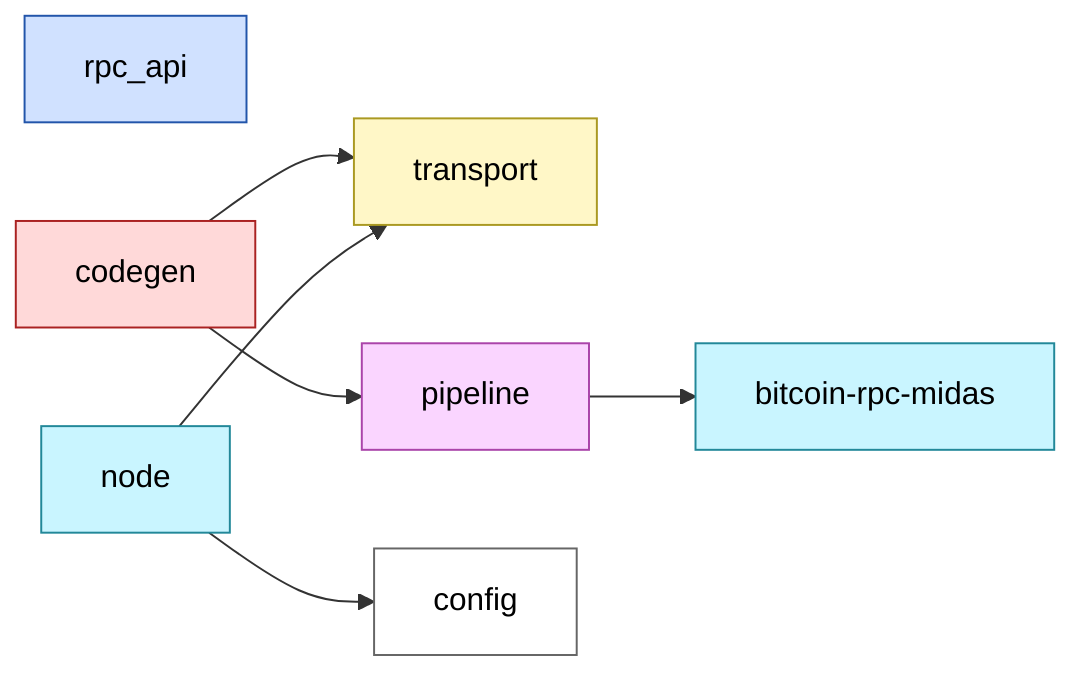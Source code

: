 flowchart LR
  %% ───────────────────────── Nodes ─────────────────────────
  RPC_API["rpc_api"]:::api
  Codegen["codegen"]:::codegen
  Transport["transport"]:::transport
  Pipeline["pipeline"]:::pipeline
  Midas["bitcoin‑rpc‑midas"]:::midas
  NodeMgr["node"]:::node
  Config["config"]:::config

  %% ───────────────────────── Flow ─────────────────────────
  Codegen  --> Transport
  Codegen  --> Pipeline
  Pipeline --> Midas

  %%  Node‑side utilities
  NodeMgr  --> Transport
  NodeMgr  --> Config

  %% ───────────────────────── Styles ─────────────────────────
  classDef api       fill:#d0e1ff,stroke:#2255aa,color:#000;
  classDef codegen   fill:#ffd9d9,stroke:#aa2222,color:#000;
  classDef transport fill:#fff7c7,stroke:#aa9922,color:#000;
  classDef pipeline  fill:#fad5ff,stroke:#aa44aa,color:#000;
  classDef midas     fill:#c9f5ff,stroke:#228899,color:#000;
  classDef node      fill:#c9f5ff,stroke:#228899,color:#000;
  classDef config    fill:#ffffff,stroke:#666666,color:#000;